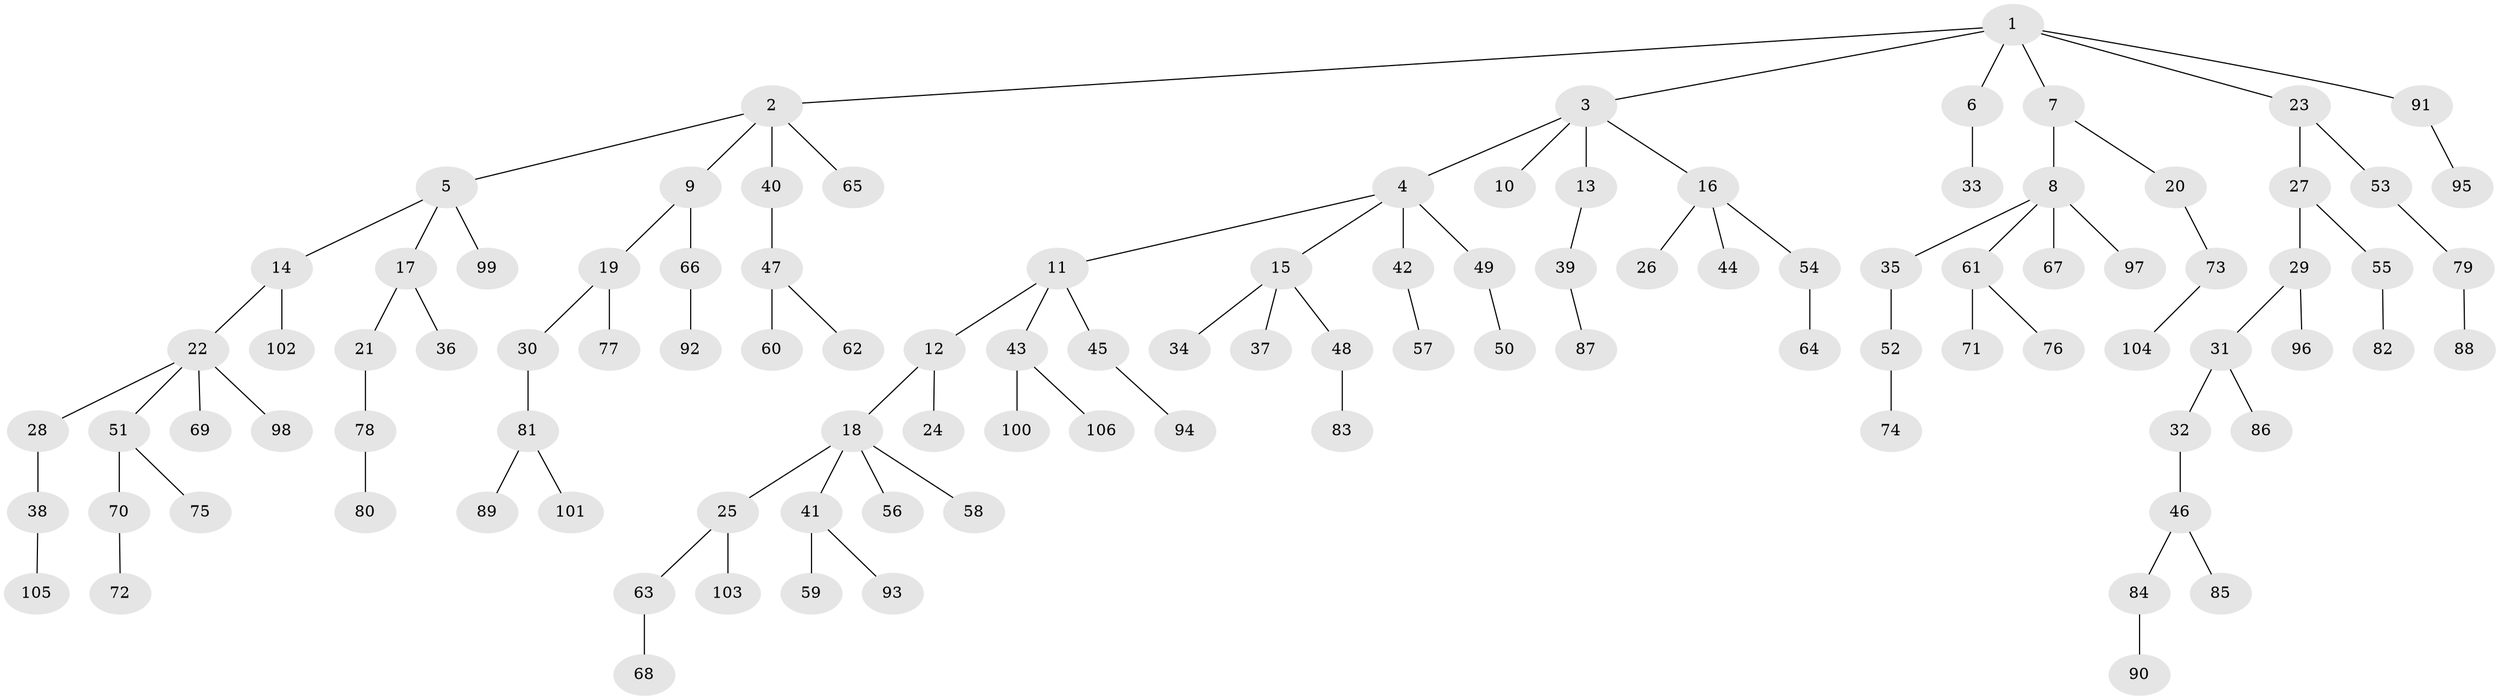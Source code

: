 // coarse degree distribution, {1: 0.4375, 2: 0.3125, 4: 0.0625, 3: 0.15625, 5: 0.03125}
// Generated by graph-tools (version 1.1) at 2025/37/03/04/25 23:37:17]
// undirected, 106 vertices, 105 edges
graph export_dot {
  node [color=gray90,style=filled];
  1;
  2;
  3;
  4;
  5;
  6;
  7;
  8;
  9;
  10;
  11;
  12;
  13;
  14;
  15;
  16;
  17;
  18;
  19;
  20;
  21;
  22;
  23;
  24;
  25;
  26;
  27;
  28;
  29;
  30;
  31;
  32;
  33;
  34;
  35;
  36;
  37;
  38;
  39;
  40;
  41;
  42;
  43;
  44;
  45;
  46;
  47;
  48;
  49;
  50;
  51;
  52;
  53;
  54;
  55;
  56;
  57;
  58;
  59;
  60;
  61;
  62;
  63;
  64;
  65;
  66;
  67;
  68;
  69;
  70;
  71;
  72;
  73;
  74;
  75;
  76;
  77;
  78;
  79;
  80;
  81;
  82;
  83;
  84;
  85;
  86;
  87;
  88;
  89;
  90;
  91;
  92;
  93;
  94;
  95;
  96;
  97;
  98;
  99;
  100;
  101;
  102;
  103;
  104;
  105;
  106;
  1 -- 2;
  1 -- 3;
  1 -- 6;
  1 -- 7;
  1 -- 23;
  1 -- 91;
  2 -- 5;
  2 -- 9;
  2 -- 40;
  2 -- 65;
  3 -- 4;
  3 -- 10;
  3 -- 13;
  3 -- 16;
  4 -- 11;
  4 -- 15;
  4 -- 42;
  4 -- 49;
  5 -- 14;
  5 -- 17;
  5 -- 99;
  6 -- 33;
  7 -- 8;
  7 -- 20;
  8 -- 35;
  8 -- 61;
  8 -- 67;
  8 -- 97;
  9 -- 19;
  9 -- 66;
  11 -- 12;
  11 -- 43;
  11 -- 45;
  12 -- 18;
  12 -- 24;
  13 -- 39;
  14 -- 22;
  14 -- 102;
  15 -- 34;
  15 -- 37;
  15 -- 48;
  16 -- 26;
  16 -- 44;
  16 -- 54;
  17 -- 21;
  17 -- 36;
  18 -- 25;
  18 -- 41;
  18 -- 56;
  18 -- 58;
  19 -- 30;
  19 -- 77;
  20 -- 73;
  21 -- 78;
  22 -- 28;
  22 -- 51;
  22 -- 69;
  22 -- 98;
  23 -- 27;
  23 -- 53;
  25 -- 63;
  25 -- 103;
  27 -- 29;
  27 -- 55;
  28 -- 38;
  29 -- 31;
  29 -- 96;
  30 -- 81;
  31 -- 32;
  31 -- 86;
  32 -- 46;
  35 -- 52;
  38 -- 105;
  39 -- 87;
  40 -- 47;
  41 -- 59;
  41 -- 93;
  42 -- 57;
  43 -- 100;
  43 -- 106;
  45 -- 94;
  46 -- 84;
  46 -- 85;
  47 -- 60;
  47 -- 62;
  48 -- 83;
  49 -- 50;
  51 -- 70;
  51 -- 75;
  52 -- 74;
  53 -- 79;
  54 -- 64;
  55 -- 82;
  61 -- 71;
  61 -- 76;
  63 -- 68;
  66 -- 92;
  70 -- 72;
  73 -- 104;
  78 -- 80;
  79 -- 88;
  81 -- 89;
  81 -- 101;
  84 -- 90;
  91 -- 95;
}
